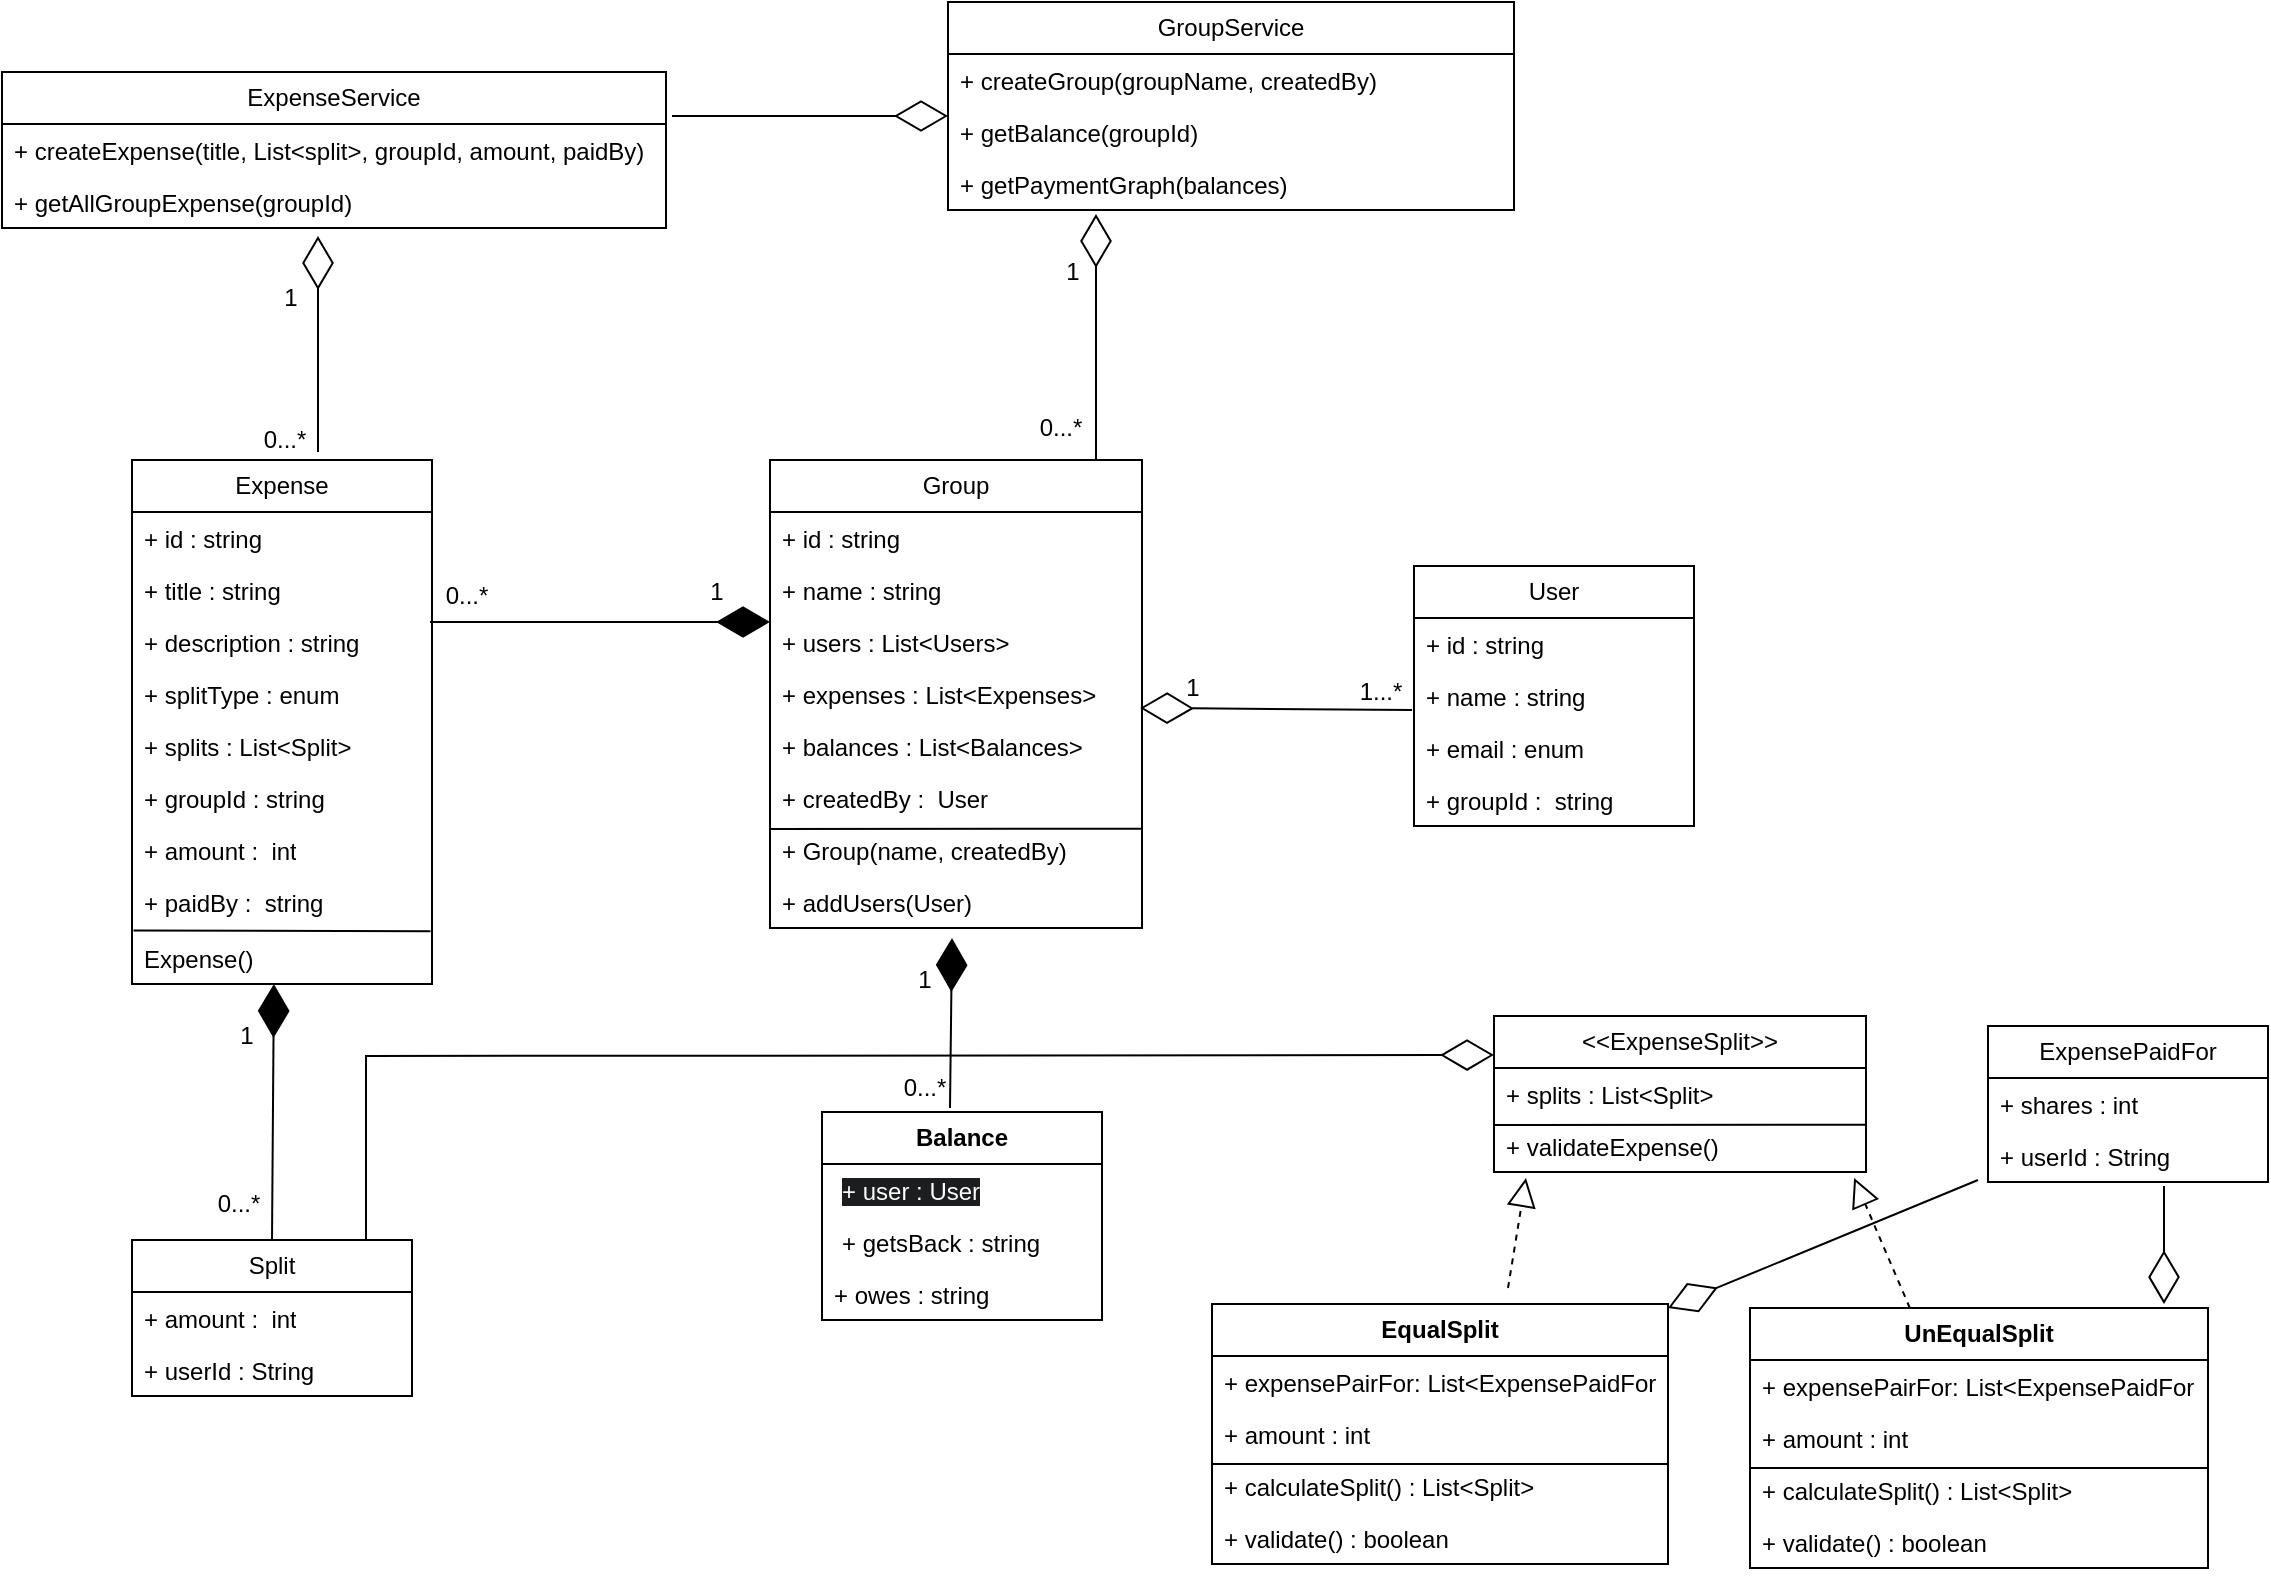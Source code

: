 <mxfile version="26.0.9">
  <diagram name="Page-1" id="Cm1R6KTWCbsIKJFUKT4m">
    <mxGraphModel dx="2258" dy="1435" grid="0" gridSize="10" guides="1" tooltips="1" connect="1" arrows="1" fold="1" page="1" pageScale="1" pageWidth="1169" pageHeight="827" math="0" shadow="0">
      <root>
        <mxCell id="0" />
        <mxCell id="1" parent="0" />
        <mxCell id="E8FpUrDXP81rAkIeSgxo-1" value="ExpenseService" style="swimlane;fontStyle=0;childLayout=stackLayout;horizontal=1;startSize=26;fillColor=none;horizontalStack=0;resizeParent=1;resizeParentMax=0;resizeLast=0;collapsible=1;marginBottom=0;whiteSpace=wrap;html=1;" parent="1" vertex="1">
          <mxGeometry x="5" y="59" width="332" height="78" as="geometry" />
        </mxCell>
        <mxCell id="E8FpUrDXP81rAkIeSgxo-48" value="+ createExpense(title, List&amp;lt;split&amp;gt;, groupId, amount, paidBy)" style="text;strokeColor=none;fillColor=none;align=left;verticalAlign=top;spacingLeft=4;spacingRight=4;overflow=hidden;rotatable=0;points=[[0,0.5],[1,0.5]];portConstraint=eastwest;whiteSpace=wrap;html=1;" parent="E8FpUrDXP81rAkIeSgxo-1" vertex="1">
          <mxGeometry y="26" width="332" height="26" as="geometry" />
        </mxCell>
        <mxCell id="E8FpUrDXP81rAkIeSgxo-74" value="+ getAllGroupExpense(groupId)" style="text;strokeColor=none;fillColor=none;align=left;verticalAlign=top;spacingLeft=4;spacingRight=4;overflow=hidden;rotatable=0;points=[[0,0.5],[1,0.5]];portConstraint=eastwest;whiteSpace=wrap;html=1;" parent="E8FpUrDXP81rAkIeSgxo-1" vertex="1">
          <mxGeometry y="52" width="332" height="26" as="geometry" />
        </mxCell>
        <mxCell id="E8FpUrDXP81rAkIeSgxo-18" value="Split" style="swimlane;fontStyle=0;childLayout=stackLayout;horizontal=1;startSize=26;fillColor=none;horizontalStack=0;resizeParent=1;resizeParentMax=0;resizeLast=0;collapsible=1;marginBottom=0;whiteSpace=wrap;html=1;" parent="1" vertex="1">
          <mxGeometry x="70" y="643" width="140" height="78" as="geometry" />
        </mxCell>
        <mxCell id="E8FpUrDXP81rAkIeSgxo-21" value="+ amount :&amp;nbsp; int" style="text;strokeColor=none;fillColor=none;align=left;verticalAlign=top;spacingLeft=4;spacingRight=4;overflow=hidden;rotatable=0;points=[[0,0.5],[1,0.5]];portConstraint=eastwest;whiteSpace=wrap;html=1;" parent="E8FpUrDXP81rAkIeSgxo-18" vertex="1">
          <mxGeometry y="26" width="140" height="26" as="geometry" />
        </mxCell>
        <mxCell id="E8FpUrDXP81rAkIeSgxo-22" value="+ userId : String" style="text;strokeColor=none;fillColor=none;align=left;verticalAlign=top;spacingLeft=4;spacingRight=4;overflow=hidden;rotatable=0;points=[[0,0.5],[1,0.5]];portConstraint=eastwest;whiteSpace=wrap;html=1;" parent="E8FpUrDXP81rAkIeSgxo-18" vertex="1">
          <mxGeometry y="52" width="140" height="26" as="geometry" />
        </mxCell>
        <mxCell id="E8FpUrDXP81rAkIeSgxo-11" value="Group" style="swimlane;fontStyle=0;childLayout=stackLayout;horizontal=1;startSize=26;fillColor=none;horizontalStack=0;resizeParent=1;resizeParentMax=0;resizeLast=0;collapsible=1;marginBottom=0;whiteSpace=wrap;html=1;" parent="1" vertex="1">
          <mxGeometry x="389" y="253" width="186" height="234" as="geometry" />
        </mxCell>
        <mxCell id="E8FpUrDXP81rAkIeSgxo-12" value="+ id : string&lt;span style=&quot;white-space: pre;&quot;&gt;&#x9;&lt;/span&gt;" style="text;strokeColor=none;fillColor=none;align=left;verticalAlign=top;spacingLeft=4;spacingRight=4;overflow=hidden;rotatable=0;points=[[0,0.5],[1,0.5]];portConstraint=eastwest;whiteSpace=wrap;html=1;" parent="E8FpUrDXP81rAkIeSgxo-11" vertex="1">
          <mxGeometry y="26" width="186" height="26" as="geometry" />
        </mxCell>
        <mxCell id="E8FpUrDXP81rAkIeSgxo-13" value="+ name : string" style="text;strokeColor=none;fillColor=none;align=left;verticalAlign=top;spacingLeft=4;spacingRight=4;overflow=hidden;rotatable=0;points=[[0,0.5],[1,0.5]];portConstraint=eastwest;whiteSpace=wrap;html=1;" parent="E8FpUrDXP81rAkIeSgxo-11" vertex="1">
          <mxGeometry y="52" width="186" height="26" as="geometry" />
        </mxCell>
        <mxCell id="E8FpUrDXP81rAkIeSgxo-14" value="+ users : List&amp;lt;Users&amp;gt;" style="text;strokeColor=none;fillColor=none;align=left;verticalAlign=top;spacingLeft=4;spacingRight=4;overflow=hidden;rotatable=0;points=[[0,0.5],[1,0.5]];portConstraint=eastwest;whiteSpace=wrap;html=1;" parent="E8FpUrDXP81rAkIeSgxo-11" vertex="1">
          <mxGeometry y="78" width="186" height="26" as="geometry" />
        </mxCell>
        <mxCell id="E8FpUrDXP81rAkIeSgxo-31" value="+ expenses : List&amp;lt;Expenses&amp;gt;" style="text;strokeColor=none;fillColor=none;align=left;verticalAlign=top;spacingLeft=4;spacingRight=4;overflow=hidden;rotatable=0;points=[[0,0.5],[1,0.5]];portConstraint=eastwest;whiteSpace=wrap;html=1;" parent="E8FpUrDXP81rAkIeSgxo-11" vertex="1">
          <mxGeometry y="104" width="186" height="26" as="geometry" />
        </mxCell>
        <mxCell id="E8FpUrDXP81rAkIeSgxo-33" value="+ balances : List&amp;lt;Balances&amp;gt;" style="text;strokeColor=none;fillColor=none;align=left;verticalAlign=top;spacingLeft=4;spacingRight=4;overflow=hidden;rotatable=0;points=[[0,0.5],[1,0.5]];portConstraint=eastwest;whiteSpace=wrap;html=1;" parent="E8FpUrDXP81rAkIeSgxo-11" vertex="1">
          <mxGeometry y="130" width="186" height="26" as="geometry" />
        </mxCell>
        <mxCell id="E8FpUrDXP81rAkIeSgxo-88" value="+ createdBy :&amp;nbsp; User" style="text;strokeColor=none;fillColor=none;align=left;verticalAlign=top;spacingLeft=4;spacingRight=4;overflow=hidden;rotatable=0;points=[[0,0.5],[1,0.5]];portConstraint=eastwest;whiteSpace=wrap;html=1;" parent="E8FpUrDXP81rAkIeSgxo-11" vertex="1">
          <mxGeometry y="156" width="186" height="26" as="geometry" />
        </mxCell>
        <mxCell id="E8FpUrDXP81rAkIeSgxo-90" value="" style="endArrow=none;html=1;rounded=0;entryX=0.999;entryY=0.089;entryDx=0;entryDy=0;entryPerimeter=0;exitX=0.001;exitY=0.098;exitDx=0;exitDy=0;exitPerimeter=0;" parent="E8FpUrDXP81rAkIeSgxo-11" source="E8FpUrDXP81rAkIeSgxo-86" target="E8FpUrDXP81rAkIeSgxo-86" edge="1">
          <mxGeometry width="50" height="50" relative="1" as="geometry">
            <mxPoint x="23" y="209" as="sourcePoint" />
            <mxPoint x="97" y="208" as="targetPoint" />
          </mxGeometry>
        </mxCell>
        <mxCell id="E8FpUrDXP81rAkIeSgxo-86" value="+ Group(name, createdBy)" style="text;strokeColor=none;fillColor=none;align=left;verticalAlign=top;spacingLeft=4;spacingRight=4;overflow=hidden;rotatable=0;points=[[0,0.5],[1,0.5]];portConstraint=eastwest;whiteSpace=wrap;html=1;" parent="E8FpUrDXP81rAkIeSgxo-11" vertex="1">
          <mxGeometry y="182" width="186" height="26" as="geometry" />
        </mxCell>
        <mxCell id="E8FpUrDXP81rAkIeSgxo-87" value="+ addUsers(User)" style="text;strokeColor=none;fillColor=none;align=left;verticalAlign=top;spacingLeft=4;spacingRight=4;overflow=hidden;rotatable=0;points=[[0,0.5],[1,0.5]];portConstraint=eastwest;whiteSpace=wrap;html=1;" parent="E8FpUrDXP81rAkIeSgxo-11" vertex="1">
          <mxGeometry y="208" width="186" height="26" as="geometry" />
        </mxCell>
        <mxCell id="E8FpUrDXP81rAkIeSgxo-24" value="User" style="swimlane;fontStyle=0;childLayout=stackLayout;horizontal=1;startSize=26;fillColor=none;horizontalStack=0;resizeParent=1;resizeParentMax=0;resizeLast=0;collapsible=1;marginBottom=0;whiteSpace=wrap;html=1;" parent="1" vertex="1">
          <mxGeometry x="711" y="306" width="140" height="130" as="geometry" />
        </mxCell>
        <mxCell id="E8FpUrDXP81rAkIeSgxo-25" value="+ id : string&lt;span style=&quot;white-space: pre;&quot;&gt;&#x9;&lt;/span&gt;" style="text;strokeColor=none;fillColor=none;align=left;verticalAlign=top;spacingLeft=4;spacingRight=4;overflow=hidden;rotatable=0;points=[[0,0.5],[1,0.5]];portConstraint=eastwest;whiteSpace=wrap;html=1;" parent="E8FpUrDXP81rAkIeSgxo-24" vertex="1">
          <mxGeometry y="26" width="140" height="26" as="geometry" />
        </mxCell>
        <mxCell id="E8FpUrDXP81rAkIeSgxo-26" value="+ name : string&amp;nbsp;" style="text;strokeColor=none;fillColor=none;align=left;verticalAlign=top;spacingLeft=4;spacingRight=4;overflow=hidden;rotatable=0;points=[[0,0.5],[1,0.5]];portConstraint=eastwest;whiteSpace=wrap;html=1;" parent="E8FpUrDXP81rAkIeSgxo-24" vertex="1">
          <mxGeometry y="52" width="140" height="26" as="geometry" />
        </mxCell>
        <mxCell id="E8FpUrDXP81rAkIeSgxo-27" value="+ email : enum" style="text;strokeColor=none;fillColor=none;align=left;verticalAlign=top;spacingLeft=4;spacingRight=4;overflow=hidden;rotatable=0;points=[[0,0.5],[1,0.5]];portConstraint=eastwest;whiteSpace=wrap;html=1;" parent="E8FpUrDXP81rAkIeSgxo-24" vertex="1">
          <mxGeometry y="78" width="140" height="26" as="geometry" />
        </mxCell>
        <mxCell id="E8FpUrDXP81rAkIeSgxo-29" value="+ groupId :&amp;nbsp; string" style="text;strokeColor=none;fillColor=none;align=left;verticalAlign=top;spacingLeft=4;spacingRight=4;overflow=hidden;rotatable=0;points=[[0,0.5],[1,0.5]];portConstraint=eastwest;whiteSpace=wrap;html=1;" parent="E8FpUrDXP81rAkIeSgxo-24" vertex="1">
          <mxGeometry y="104" width="140" height="26" as="geometry" />
        </mxCell>
        <mxCell id="E8FpUrDXP81rAkIeSgxo-34" value="&lt;b&gt;Balance&lt;/b&gt;" style="swimlane;fontStyle=0;childLayout=stackLayout;horizontal=1;startSize=26;fillColor=none;horizontalStack=0;resizeParent=1;resizeParentMax=0;resizeLast=0;collapsible=1;marginBottom=0;whiteSpace=wrap;html=1;" parent="1" vertex="1">
          <mxGeometry x="415" y="579" width="140" height="104" as="geometry">
            <mxRectangle x="530" y="530" width="90" height="30" as="alternateBounds" />
          </mxGeometry>
        </mxCell>
        <mxCell id="E8FpUrDXP81rAkIeSgxo-35" value="&lt;meta charset=&quot;utf-8&quot;&gt;&lt;p style=&quot;forced-color-adjust: none; box-shadow: none !important; color: rgb(255, 255, 255); font-family: Helvetica; font-size: 12px; font-style: normal; font-variant-ligatures: normal; font-variant-caps: normal; font-weight: 400; letter-spacing: normal; orphans: 2; text-align: left; text-indent: 0px; text-transform: none; widows: 2; word-spacing: 0px; -webkit-text-stroke-width: 0px; white-space: normal; background-color: rgb(27, 29, 30); text-decoration-thickness: initial; text-decoration-style: initial; text-decoration-color: initial; margin: 0px 0px 0px 4px;&quot;&gt;+ user : User&lt;/p&gt;&lt;br class=&quot;Apple-interchange-newline&quot;&gt;" style="text;strokeColor=none;fillColor=none;align=left;verticalAlign=top;spacingLeft=4;spacingRight=4;overflow=hidden;rotatable=0;points=[[0,0.5],[1,0.5]];portConstraint=eastwest;whiteSpace=wrap;html=1;" parent="E8FpUrDXP81rAkIeSgxo-34" vertex="1">
          <mxGeometry y="26" width="140" height="26" as="geometry" />
        </mxCell>
        <mxCell id="E8FpUrDXP81rAkIeSgxo-36" value="&lt;p style=&quot;margin: 0px 0px 0px 4px;&quot;&gt;+ getsBack : string&lt;/p&gt;" style="text;strokeColor=none;fillColor=none;align=left;verticalAlign=top;spacingLeft=4;spacingRight=4;overflow=hidden;rotatable=0;points=[[0,0.5],[1,0.5]];portConstraint=eastwest;whiteSpace=wrap;html=1;" parent="E8FpUrDXP81rAkIeSgxo-34" vertex="1">
          <mxGeometry y="52" width="140" height="26" as="geometry" />
        </mxCell>
        <mxCell id="E8FpUrDXP81rAkIeSgxo-38" value="+ owes : string" style="text;strokeColor=none;fillColor=none;align=left;verticalAlign=top;spacingLeft=4;spacingRight=4;overflow=hidden;rotatable=0;points=[[0,0.5],[1,0.5]];portConstraint=eastwest;whiteSpace=wrap;html=1;" parent="E8FpUrDXP81rAkIeSgxo-34" vertex="1">
          <mxGeometry y="78" width="140" height="26" as="geometry" />
        </mxCell>
        <mxCell id="E8FpUrDXP81rAkIeSgxo-63" value="Expense" style="swimlane;fontStyle=0;childLayout=stackLayout;horizontal=1;startSize=26;fillColor=none;horizontalStack=0;resizeParent=1;resizeParentMax=0;resizeLast=0;collapsible=1;marginBottom=0;whiteSpace=wrap;html=1;" parent="1" vertex="1">
          <mxGeometry x="70" y="253" width="150" height="262" as="geometry" />
        </mxCell>
        <mxCell id="E8FpUrDXP81rAkIeSgxo-64" value="+ id : string&lt;span style=&quot;white-space: pre;&quot;&gt;&#x9;&lt;/span&gt;" style="text;strokeColor=none;fillColor=none;align=left;verticalAlign=top;spacingLeft=4;spacingRight=4;overflow=hidden;rotatable=0;points=[[0,0.5],[1,0.5]];portConstraint=eastwest;whiteSpace=wrap;html=1;" parent="E8FpUrDXP81rAkIeSgxo-63" vertex="1">
          <mxGeometry y="26" width="150" height="26" as="geometry" />
        </mxCell>
        <mxCell id="E8FpUrDXP81rAkIeSgxo-65" value="+ title : string&amp;nbsp;" style="text;strokeColor=none;fillColor=none;align=left;verticalAlign=top;spacingLeft=4;spacingRight=4;overflow=hidden;rotatable=0;points=[[0,0.5],[1,0.5]];portConstraint=eastwest;whiteSpace=wrap;html=1;" parent="E8FpUrDXP81rAkIeSgxo-63" vertex="1">
          <mxGeometry y="52" width="150" height="26" as="geometry" />
        </mxCell>
        <mxCell id="Qsw4eqgvchDZsuOJsc8Q-9" value="+ description : string&amp;nbsp;" style="text;strokeColor=none;fillColor=none;align=left;verticalAlign=top;spacingLeft=4;spacingRight=4;overflow=hidden;rotatable=0;points=[[0,0.5],[1,0.5]];portConstraint=eastwest;whiteSpace=wrap;html=1;" vertex="1" parent="E8FpUrDXP81rAkIeSgxo-63">
          <mxGeometry y="78" width="150" height="26" as="geometry" />
        </mxCell>
        <mxCell id="E8FpUrDXP81rAkIeSgxo-66" value="+ splitType : enum" style="text;strokeColor=none;fillColor=none;align=left;verticalAlign=top;spacingLeft=4;spacingRight=4;overflow=hidden;rotatable=0;points=[[0,0.5],[1,0.5]];portConstraint=eastwest;whiteSpace=wrap;html=1;" parent="E8FpUrDXP81rAkIeSgxo-63" vertex="1">
          <mxGeometry y="104" width="150" height="26" as="geometry" />
        </mxCell>
        <mxCell id="E8FpUrDXP81rAkIeSgxo-67" value="+ splits : List&amp;lt;Split&amp;gt;" style="text;strokeColor=none;fillColor=none;align=left;verticalAlign=top;spacingLeft=4;spacingRight=4;overflow=hidden;rotatable=0;points=[[0,0.5],[1,0.5]];portConstraint=eastwest;whiteSpace=wrap;html=1;" parent="E8FpUrDXP81rAkIeSgxo-63" vertex="1">
          <mxGeometry y="130" width="150" height="26" as="geometry" />
        </mxCell>
        <mxCell id="E8FpUrDXP81rAkIeSgxo-68" value="+ groupId : string" style="text;strokeColor=none;fillColor=none;align=left;verticalAlign=top;spacingLeft=4;spacingRight=4;overflow=hidden;rotatable=0;points=[[0,0.5],[1,0.5]];portConstraint=eastwest;whiteSpace=wrap;html=1;" parent="E8FpUrDXP81rAkIeSgxo-63" vertex="1">
          <mxGeometry y="156" width="150" height="26" as="geometry" />
        </mxCell>
        <mxCell id="E8FpUrDXP81rAkIeSgxo-69" value="+ amount :&amp;nbsp; int" style="text;strokeColor=none;fillColor=none;align=left;verticalAlign=top;spacingLeft=4;spacingRight=4;overflow=hidden;rotatable=0;points=[[0,0.5],[1,0.5]];portConstraint=eastwest;whiteSpace=wrap;html=1;" parent="E8FpUrDXP81rAkIeSgxo-63" vertex="1">
          <mxGeometry y="182" width="150" height="26" as="geometry" />
        </mxCell>
        <mxCell id="E8FpUrDXP81rAkIeSgxo-70" value="+ paidBy :&amp;nbsp; string" style="text;strokeColor=none;fillColor=none;align=left;verticalAlign=top;spacingLeft=4;spacingRight=4;overflow=hidden;rotatable=0;points=[[0,0.5],[1,0.5]];portConstraint=eastwest;whiteSpace=wrap;html=1;" parent="E8FpUrDXP81rAkIeSgxo-63" vertex="1">
          <mxGeometry y="208" width="150" height="28" as="geometry" />
        </mxCell>
        <mxCell id="E8FpUrDXP81rAkIeSgxo-71" value="" style="endArrow=none;html=1;rounded=0;entryX=0.995;entryY=0.986;entryDx=0;entryDy=0;entryPerimeter=0;exitX=0.005;exitY=-0.029;exitDx=0;exitDy=0;exitPerimeter=0;" parent="E8FpUrDXP81rAkIeSgxo-63" source="E8FpUrDXP81rAkIeSgxo-72" target="E8FpUrDXP81rAkIeSgxo-70" edge="1">
          <mxGeometry width="50" height="50" relative="1" as="geometry">
            <mxPoint x="50" y="181.31" as="sourcePoint" />
            <mxPoint x="120" y="181.31" as="targetPoint" />
          </mxGeometry>
        </mxCell>
        <mxCell id="E8FpUrDXP81rAkIeSgxo-72" value="Expense()" style="text;strokeColor=none;fillColor=none;align=left;verticalAlign=top;spacingLeft=4;spacingRight=4;overflow=hidden;rotatable=0;points=[[0,0.5],[1,0.5]];portConstraint=eastwest;whiteSpace=wrap;html=1;" parent="E8FpUrDXP81rAkIeSgxo-63" vertex="1">
          <mxGeometry y="236" width="150" height="26" as="geometry" />
        </mxCell>
        <mxCell id="E8FpUrDXP81rAkIeSgxo-77" value="GroupService" style="swimlane;fontStyle=0;childLayout=stackLayout;horizontal=1;startSize=26;fillColor=none;horizontalStack=0;resizeParent=1;resizeParentMax=0;resizeLast=0;collapsible=1;marginBottom=0;whiteSpace=wrap;html=1;" parent="1" vertex="1">
          <mxGeometry x="478" y="24" width="283" height="104" as="geometry" />
        </mxCell>
        <mxCell id="E8FpUrDXP81rAkIeSgxo-80" value="+ createGroup(groupName, createdBy)" style="text;strokeColor=none;fillColor=none;align=left;verticalAlign=top;spacingLeft=4;spacingRight=4;overflow=hidden;rotatable=0;points=[[0,0.5],[1,0.5]];portConstraint=eastwest;whiteSpace=wrap;html=1;" parent="E8FpUrDXP81rAkIeSgxo-77" vertex="1">
          <mxGeometry y="26" width="283" height="26" as="geometry" />
        </mxCell>
        <mxCell id="E8FpUrDXP81rAkIeSgxo-84" value="+ getBalance(groupId)" style="text;strokeColor=none;fillColor=none;align=left;verticalAlign=top;spacingLeft=4;spacingRight=4;overflow=hidden;rotatable=0;points=[[0,0.5],[1,0.5]];portConstraint=eastwest;whiteSpace=wrap;html=1;" parent="E8FpUrDXP81rAkIeSgxo-77" vertex="1">
          <mxGeometry y="52" width="283" height="26" as="geometry" />
        </mxCell>
        <mxCell id="E8FpUrDXP81rAkIeSgxo-85" value="+ getPaymentGraph(balances)" style="text;strokeColor=none;fillColor=none;align=left;verticalAlign=top;spacingLeft=4;spacingRight=4;overflow=hidden;rotatable=0;points=[[0,0.5],[1,0.5]];portConstraint=eastwest;whiteSpace=wrap;html=1;" parent="E8FpUrDXP81rAkIeSgxo-77" vertex="1">
          <mxGeometry y="78" width="283" height="26" as="geometry" />
        </mxCell>
        <mxCell id="Qsw4eqgvchDZsuOJsc8Q-1" value="" style="endArrow=diamondThin;endFill=0;endSize=24;html=1;rounded=0;exitX=-0.007;exitY=0.769;exitDx=0;exitDy=0;exitPerimeter=0;entryX=0.995;entryY=0.769;entryDx=0;entryDy=0;entryPerimeter=0;" edge="1" parent="1" source="E8FpUrDXP81rAkIeSgxo-26" target="E8FpUrDXP81rAkIeSgxo-31">
          <mxGeometry width="160" relative="1" as="geometry">
            <mxPoint x="708" y="334" as="sourcePoint" />
            <mxPoint x="571" y="334" as="targetPoint" />
          </mxGeometry>
        </mxCell>
        <mxCell id="Qsw4eqgvchDZsuOJsc8Q-2" value="" style="endArrow=diamondThin;endFill=1;endSize=24;html=1;rounded=0;exitX=0.051;exitY=1;exitDx=0;exitDy=0;exitPerimeter=0;" edge="1" parent="1" source="Qsw4eqgvchDZsuOJsc8Q-5">
          <mxGeometry width="160" relative="1" as="geometry">
            <mxPoint x="225" y="337" as="sourcePoint" />
            <mxPoint x="389" y="334" as="targetPoint" />
          </mxGeometry>
        </mxCell>
        <mxCell id="Qsw4eqgvchDZsuOJsc8Q-4" value="1" style="text;html=1;align=center;verticalAlign=middle;resizable=0;points=[];autosize=1;strokeColor=none;fillColor=none;" vertex="1" parent="1">
          <mxGeometry x="349" y="306" width="25" height="26" as="geometry" />
        </mxCell>
        <mxCell id="Qsw4eqgvchDZsuOJsc8Q-5" value="0...*" style="text;html=1;align=center;verticalAlign=middle;resizable=0;points=[];autosize=1;strokeColor=none;fillColor=none;" vertex="1" parent="1">
          <mxGeometry x="217" y="308" width="39" height="26" as="geometry" />
        </mxCell>
        <mxCell id="Qsw4eqgvchDZsuOJsc8Q-6" value="" style="endArrow=diamondThin;endFill=1;endSize=24;html=1;rounded=0;exitX=0.5;exitY=0;exitDx=0;exitDy=0;entryX=0.473;entryY=1;entryDx=0;entryDy=0;entryPerimeter=0;" edge="1" parent="1" source="E8FpUrDXP81rAkIeSgxo-18" target="E8FpUrDXP81rAkIeSgxo-72">
          <mxGeometry width="160" relative="1" as="geometry">
            <mxPoint x="138" y="633" as="sourcePoint" />
            <mxPoint x="138" y="528" as="targetPoint" />
          </mxGeometry>
        </mxCell>
        <mxCell id="Qsw4eqgvchDZsuOJsc8Q-7" value="1" style="text;html=1;align=center;verticalAlign=middle;resizable=0;points=[];autosize=1;strokeColor=none;fillColor=none;" vertex="1" parent="1">
          <mxGeometry x="114" y="528" width="25" height="26" as="geometry" />
        </mxCell>
        <mxCell id="Qsw4eqgvchDZsuOJsc8Q-8" value="0...*" style="text;html=1;align=center;verticalAlign=middle;resizable=0;points=[];autosize=1;strokeColor=none;fillColor=none;" vertex="1" parent="1">
          <mxGeometry x="103" y="612" width="39" height="26" as="geometry" />
        </mxCell>
        <mxCell id="Qsw4eqgvchDZsuOJsc8Q-10" value="1" style="text;html=1;align=center;verticalAlign=middle;resizable=0;points=[];autosize=1;strokeColor=none;fillColor=none;" vertex="1" parent="1">
          <mxGeometry x="587" y="354" width="25" height="26" as="geometry" />
        </mxCell>
        <mxCell id="Qsw4eqgvchDZsuOJsc8Q-11" value="1...*" style="text;html=1;align=center;verticalAlign=middle;resizable=0;points=[];autosize=1;strokeColor=none;fillColor=none;" vertex="1" parent="1">
          <mxGeometry x="674" y="356" width="39" height="26" as="geometry" />
        </mxCell>
        <mxCell id="Qsw4eqgvchDZsuOJsc8Q-12" value="" style="endArrow=diamondThin;endFill=1;endSize=24;html=1;rounded=0;exitX=0.5;exitY=0;exitDx=0;exitDy=0;" edge="1" parent="1">
          <mxGeometry width="160" relative="1" as="geometry">
            <mxPoint x="479" y="577" as="sourcePoint" />
            <mxPoint x="480" y="492" as="targetPoint" />
          </mxGeometry>
        </mxCell>
        <mxCell id="Qsw4eqgvchDZsuOJsc8Q-13" value="1" style="text;html=1;align=center;verticalAlign=middle;resizable=0;points=[];autosize=1;strokeColor=none;fillColor=none;" vertex="1" parent="1">
          <mxGeometry x="453" y="500" width="25" height="26" as="geometry" />
        </mxCell>
        <mxCell id="Qsw4eqgvchDZsuOJsc8Q-14" value="0...*" style="text;html=1;align=center;verticalAlign=middle;resizable=0;points=[];autosize=1;strokeColor=none;fillColor=none;" vertex="1" parent="1">
          <mxGeometry x="446" y="554" width="39" height="26" as="geometry" />
        </mxCell>
        <mxCell id="Qsw4eqgvchDZsuOJsc8Q-16" value="1" style="text;html=1;align=center;verticalAlign=middle;resizable=0;points=[];autosize=1;strokeColor=none;fillColor=none;" vertex="1" parent="1">
          <mxGeometry x="527" y="146" width="25" height="26" as="geometry" />
        </mxCell>
        <mxCell id="Qsw4eqgvchDZsuOJsc8Q-17" value="0...*" style="text;html=1;align=center;verticalAlign=middle;resizable=0;points=[];autosize=1;strokeColor=none;fillColor=none;" vertex="1" parent="1">
          <mxGeometry x="514" y="224" width="39" height="26" as="geometry" />
        </mxCell>
        <mxCell id="Qsw4eqgvchDZsuOJsc8Q-22" value="" style="endArrow=diamondThin;endFill=0;endSize=24;html=1;rounded=0;entryX=0.995;entryY=0.769;entryDx=0;entryDy=0;entryPerimeter=0;" edge="1" parent="1">
          <mxGeometry width="160" relative="1" as="geometry">
            <mxPoint x="340" y="81" as="sourcePoint" />
            <mxPoint x="478" y="81" as="targetPoint" />
          </mxGeometry>
        </mxCell>
        <mxCell id="Qsw4eqgvchDZsuOJsc8Q-23" value="" style="endArrow=diamondThin;endFill=0;endSize=24;html=1;rounded=0;" edge="1" parent="1">
          <mxGeometry width="160" relative="1" as="geometry">
            <mxPoint x="552" y="253" as="sourcePoint" />
            <mxPoint x="552" y="130" as="targetPoint" />
          </mxGeometry>
        </mxCell>
        <mxCell id="Qsw4eqgvchDZsuOJsc8Q-24" value="1" style="text;html=1;align=center;verticalAlign=middle;resizable=0;points=[];autosize=1;strokeColor=none;fillColor=none;" vertex="1" parent="1">
          <mxGeometry x="136" y="159" width="25" height="26" as="geometry" />
        </mxCell>
        <mxCell id="Qsw4eqgvchDZsuOJsc8Q-25" value="0...*" style="text;html=1;align=center;verticalAlign=middle;resizable=0;points=[];autosize=1;strokeColor=none;fillColor=none;" vertex="1" parent="1">
          <mxGeometry x="126" y="230" width="39" height="26" as="geometry" />
        </mxCell>
        <mxCell id="Qsw4eqgvchDZsuOJsc8Q-26" value="" style="endArrow=diamondThin;endFill=0;endSize=24;html=1;rounded=0;" edge="1" parent="1">
          <mxGeometry width="160" relative="1" as="geometry">
            <mxPoint x="163" y="249" as="sourcePoint" />
            <mxPoint x="163" y="141" as="targetPoint" />
          </mxGeometry>
        </mxCell>
        <mxCell id="Qsw4eqgvchDZsuOJsc8Q-27" value="&amp;lt;&amp;lt;ExpenseSplit&amp;gt;&amp;gt;" style="swimlane;fontStyle=0;childLayout=stackLayout;horizontal=1;startSize=26;fillColor=none;horizontalStack=0;resizeParent=1;resizeParentMax=0;resizeLast=0;collapsible=1;marginBottom=0;whiteSpace=wrap;html=1;" vertex="1" parent="1">
          <mxGeometry x="751" y="531" width="186" height="78" as="geometry" />
        </mxCell>
        <mxCell id="Qsw4eqgvchDZsuOJsc8Q-30" value="+ splits : List&amp;lt;Split&amp;gt;" style="text;strokeColor=none;fillColor=none;align=left;verticalAlign=top;spacingLeft=4;spacingRight=4;overflow=hidden;rotatable=0;points=[[0,0.5],[1,0.5]];portConstraint=eastwest;whiteSpace=wrap;html=1;" vertex="1" parent="Qsw4eqgvchDZsuOJsc8Q-27">
          <mxGeometry y="26" width="186" height="26" as="geometry" />
        </mxCell>
        <mxCell id="Qsw4eqgvchDZsuOJsc8Q-34" value="" style="endArrow=none;html=1;rounded=0;entryX=0.999;entryY=0.089;entryDx=0;entryDy=0;entryPerimeter=0;exitX=0.001;exitY=0.098;exitDx=0;exitDy=0;exitPerimeter=0;" edge="1" parent="Qsw4eqgvchDZsuOJsc8Q-27">
          <mxGeometry width="50" height="50" relative="1" as="geometry">
            <mxPoint x="0.186" y="54.548" as="sourcePoint" />
            <mxPoint x="185.814" y="54.314" as="targetPoint" />
          </mxGeometry>
        </mxCell>
        <mxCell id="Qsw4eqgvchDZsuOJsc8Q-36" value="+ validateExpense()" style="text;strokeColor=none;fillColor=none;align=left;verticalAlign=top;spacingLeft=4;spacingRight=4;overflow=hidden;rotatable=0;points=[[0,0.5],[1,0.5]];portConstraint=eastwest;whiteSpace=wrap;html=1;" vertex="1" parent="Qsw4eqgvchDZsuOJsc8Q-27">
          <mxGeometry y="52" width="186" height="26" as="geometry" />
        </mxCell>
        <mxCell id="Qsw4eqgvchDZsuOJsc8Q-39" value="&lt;b&gt;EqualSplit&lt;/b&gt;" style="swimlane;fontStyle=0;childLayout=stackLayout;horizontal=1;startSize=26;fillColor=none;horizontalStack=0;resizeParent=1;resizeParentMax=0;resizeLast=0;collapsible=1;marginBottom=0;whiteSpace=wrap;html=1;" vertex="1" parent="1">
          <mxGeometry x="610" y="675" width="228" height="130" as="geometry">
            <mxRectangle x="530" y="530" width="90" height="30" as="alternateBounds" />
          </mxGeometry>
        </mxCell>
        <mxCell id="Qsw4eqgvchDZsuOJsc8Q-40" value="+ expensePairFor: List&amp;lt;ExpensePaidFor" style="text;strokeColor=none;fillColor=none;align=left;verticalAlign=top;spacingLeft=4;spacingRight=4;overflow=hidden;rotatable=0;points=[[0,0.5],[1,0.5]];portConstraint=eastwest;whiteSpace=wrap;html=1;" vertex="1" parent="Qsw4eqgvchDZsuOJsc8Q-39">
          <mxGeometry y="26" width="228" height="26" as="geometry" />
        </mxCell>
        <mxCell id="Qsw4eqgvchDZsuOJsc8Q-42" value="+ amount : int" style="text;strokeColor=none;fillColor=none;align=left;verticalAlign=top;spacingLeft=4;spacingRight=4;overflow=hidden;rotatable=0;points=[[0,0.5],[1,0.5]];portConstraint=eastwest;whiteSpace=wrap;html=1;" vertex="1" parent="Qsw4eqgvchDZsuOJsc8Q-39">
          <mxGeometry y="52" width="228" height="26" as="geometry" />
        </mxCell>
        <mxCell id="Qsw4eqgvchDZsuOJsc8Q-44" value="+ calculateSplit() : List&amp;lt;Split&amp;gt;" style="text;strokeColor=none;fillColor=none;align=left;verticalAlign=top;spacingLeft=4;spacingRight=4;overflow=hidden;rotatable=0;points=[[0,0.5],[1,0.5]];portConstraint=eastwest;whiteSpace=wrap;html=1;" vertex="1" parent="Qsw4eqgvchDZsuOJsc8Q-39">
          <mxGeometry y="78" width="228" height="26" as="geometry" />
        </mxCell>
        <mxCell id="Qsw4eqgvchDZsuOJsc8Q-43" value="" style="endArrow=none;html=1;rounded=0;entryX=1;entryY=0.077;entryDx=0;entryDy=0;entryPerimeter=0;" edge="1" parent="Qsw4eqgvchDZsuOJsc8Q-39" target="Qsw4eqgvchDZsuOJsc8Q-44">
          <mxGeometry width="50" height="50" relative="1" as="geometry">
            <mxPoint y="80" as="sourcePoint" />
            <mxPoint x="137" y="78" as="targetPoint" />
          </mxGeometry>
        </mxCell>
        <mxCell id="Qsw4eqgvchDZsuOJsc8Q-45" value="+ validate() : boolean" style="text;strokeColor=none;fillColor=none;align=left;verticalAlign=top;spacingLeft=4;spacingRight=4;overflow=hidden;rotatable=0;points=[[0,0.5],[1,0.5]];portConstraint=eastwest;whiteSpace=wrap;html=1;" vertex="1" parent="Qsw4eqgvchDZsuOJsc8Q-39">
          <mxGeometry y="104" width="228" height="26" as="geometry" />
        </mxCell>
        <mxCell id="Qsw4eqgvchDZsuOJsc8Q-46" value="" style="endArrow=block;dashed=1;endFill=0;endSize=12;html=1;rounded=0;entryX=0.086;entryY=1.115;entryDx=0;entryDy=0;entryPerimeter=0;" edge="1" parent="1" target="Qsw4eqgvchDZsuOJsc8Q-36">
          <mxGeometry width="160" relative="1" as="geometry">
            <mxPoint x="758" y="667" as="sourcePoint" />
            <mxPoint x="918" y="667" as="targetPoint" />
          </mxGeometry>
        </mxCell>
        <mxCell id="Qsw4eqgvchDZsuOJsc8Q-47" value="&lt;b&gt;UnEqualSplit&lt;/b&gt;" style="swimlane;fontStyle=0;childLayout=stackLayout;horizontal=1;startSize=26;fillColor=none;horizontalStack=0;resizeParent=1;resizeParentMax=0;resizeLast=0;collapsible=1;marginBottom=0;whiteSpace=wrap;html=1;" vertex="1" parent="1">
          <mxGeometry x="879" y="677" width="229" height="130" as="geometry">
            <mxRectangle x="530" y="530" width="90" height="30" as="alternateBounds" />
          </mxGeometry>
        </mxCell>
        <mxCell id="Qsw4eqgvchDZsuOJsc8Q-48" value="+ expensePairFor: List&amp;lt;ExpensePaidFor" style="text;strokeColor=none;fillColor=none;align=left;verticalAlign=top;spacingLeft=4;spacingRight=4;overflow=hidden;rotatable=0;points=[[0,0.5],[1,0.5]];portConstraint=eastwest;whiteSpace=wrap;html=1;" vertex="1" parent="Qsw4eqgvchDZsuOJsc8Q-47">
          <mxGeometry y="26" width="229" height="26" as="geometry" />
        </mxCell>
        <mxCell id="Qsw4eqgvchDZsuOJsc8Q-49" value="+ amount : int" style="text;strokeColor=none;fillColor=none;align=left;verticalAlign=top;spacingLeft=4;spacingRight=4;overflow=hidden;rotatable=0;points=[[0,0.5],[1,0.5]];portConstraint=eastwest;whiteSpace=wrap;html=1;" vertex="1" parent="Qsw4eqgvchDZsuOJsc8Q-47">
          <mxGeometry y="52" width="229" height="26" as="geometry" />
        </mxCell>
        <mxCell id="Qsw4eqgvchDZsuOJsc8Q-50" value="+ calculateSplit() : List&amp;lt;Split&amp;gt;" style="text;strokeColor=none;fillColor=none;align=left;verticalAlign=top;spacingLeft=4;spacingRight=4;overflow=hidden;rotatable=0;points=[[0,0.5],[1,0.5]];portConstraint=eastwest;whiteSpace=wrap;html=1;" vertex="1" parent="Qsw4eqgvchDZsuOJsc8Q-47">
          <mxGeometry y="78" width="229" height="26" as="geometry" />
        </mxCell>
        <mxCell id="Qsw4eqgvchDZsuOJsc8Q-51" value="" style="endArrow=none;html=1;rounded=0;entryX=1;entryY=0.077;entryDx=0;entryDy=0;entryPerimeter=0;" edge="1" parent="Qsw4eqgvchDZsuOJsc8Q-47" target="Qsw4eqgvchDZsuOJsc8Q-50">
          <mxGeometry width="50" height="50" relative="1" as="geometry">
            <mxPoint y="80" as="sourcePoint" />
            <mxPoint x="137" y="78" as="targetPoint" />
          </mxGeometry>
        </mxCell>
        <mxCell id="Qsw4eqgvchDZsuOJsc8Q-52" value="+ validate() : boolean" style="text;strokeColor=none;fillColor=none;align=left;verticalAlign=top;spacingLeft=4;spacingRight=4;overflow=hidden;rotatable=0;points=[[0,0.5],[1,0.5]];portConstraint=eastwest;whiteSpace=wrap;html=1;" vertex="1" parent="Qsw4eqgvchDZsuOJsc8Q-47">
          <mxGeometry y="104" width="229" height="26" as="geometry" />
        </mxCell>
        <mxCell id="Qsw4eqgvchDZsuOJsc8Q-53" value="" style="endArrow=block;dashed=1;endFill=0;endSize=12;html=1;rounded=0;exitX=0.349;exitY=0;exitDx=0;exitDy=0;exitPerimeter=0;entryX=0.968;entryY=1.115;entryDx=0;entryDy=0;entryPerimeter=0;" edge="1" parent="1" source="Qsw4eqgvchDZsuOJsc8Q-47" target="Qsw4eqgvchDZsuOJsc8Q-36">
          <mxGeometry width="160" relative="1" as="geometry">
            <mxPoint x="1027" y="669" as="sourcePoint" />
            <mxPoint x="918" y="617" as="targetPoint" />
          </mxGeometry>
        </mxCell>
        <mxCell id="Qsw4eqgvchDZsuOJsc8Q-54" value="" style="endArrow=diamondThin;endFill=0;endSize=24;html=1;rounded=0;entryX=0;entryY=0.25;entryDx=0;entryDy=0;exitX=1;exitY=0;exitDx=0;exitDy=0;" edge="1" parent="1" target="Qsw4eqgvchDZsuOJsc8Q-27">
          <mxGeometry width="160" relative="1" as="geometry">
            <mxPoint x="187" y="643" as="sourcePoint" />
            <mxPoint x="728" y="550.5" as="targetPoint" />
            <Array as="points">
              <mxPoint x="187" y="551" />
            </Array>
          </mxGeometry>
        </mxCell>
        <mxCell id="Qsw4eqgvchDZsuOJsc8Q-55" value="ExpensePaidFor" style="swimlane;fontStyle=0;childLayout=stackLayout;horizontal=1;startSize=26;fillColor=none;horizontalStack=0;resizeParent=1;resizeParentMax=0;resizeLast=0;collapsible=1;marginBottom=0;whiteSpace=wrap;html=1;" vertex="1" parent="1">
          <mxGeometry x="998" y="536" width="140" height="78" as="geometry" />
        </mxCell>
        <mxCell id="Qsw4eqgvchDZsuOJsc8Q-57" value="+ shares : int" style="text;strokeColor=none;fillColor=none;align=left;verticalAlign=top;spacingLeft=4;spacingRight=4;overflow=hidden;rotatable=0;points=[[0,0.5],[1,0.5]];portConstraint=eastwest;whiteSpace=wrap;html=1;" vertex="1" parent="Qsw4eqgvchDZsuOJsc8Q-55">
          <mxGeometry y="26" width="140" height="26" as="geometry" />
        </mxCell>
        <mxCell id="Qsw4eqgvchDZsuOJsc8Q-56" value="+ userId : String" style="text;strokeColor=none;fillColor=none;align=left;verticalAlign=top;spacingLeft=4;spacingRight=4;overflow=hidden;rotatable=0;points=[[0,0.5],[1,0.5]];portConstraint=eastwest;whiteSpace=wrap;html=1;" vertex="1" parent="Qsw4eqgvchDZsuOJsc8Q-55">
          <mxGeometry y="52" width="140" height="26" as="geometry" />
        </mxCell>
        <mxCell id="Qsw4eqgvchDZsuOJsc8Q-58" value="" style="endArrow=diamondThin;endFill=0;endSize=24;html=1;rounded=0;entryX=0.904;entryY=-0.015;entryDx=0;entryDy=0;entryPerimeter=0;" edge="1" parent="1" target="Qsw4eqgvchDZsuOJsc8Q-47">
          <mxGeometry width="160" relative="1" as="geometry">
            <mxPoint x="1086" y="616" as="sourcePoint" />
            <mxPoint x="1085" y="664" as="targetPoint" />
          </mxGeometry>
        </mxCell>
        <mxCell id="Qsw4eqgvchDZsuOJsc8Q-60" value="" style="endArrow=diamondThin;endFill=0;endSize=24;html=1;rounded=0;entryX=0.904;entryY=-0.015;entryDx=0;entryDy=0;entryPerimeter=0;" edge="1" parent="1">
          <mxGeometry width="160" relative="1" as="geometry">
            <mxPoint x="993" y="613" as="sourcePoint" />
            <mxPoint x="838" y="677" as="targetPoint" />
          </mxGeometry>
        </mxCell>
      </root>
    </mxGraphModel>
  </diagram>
</mxfile>
